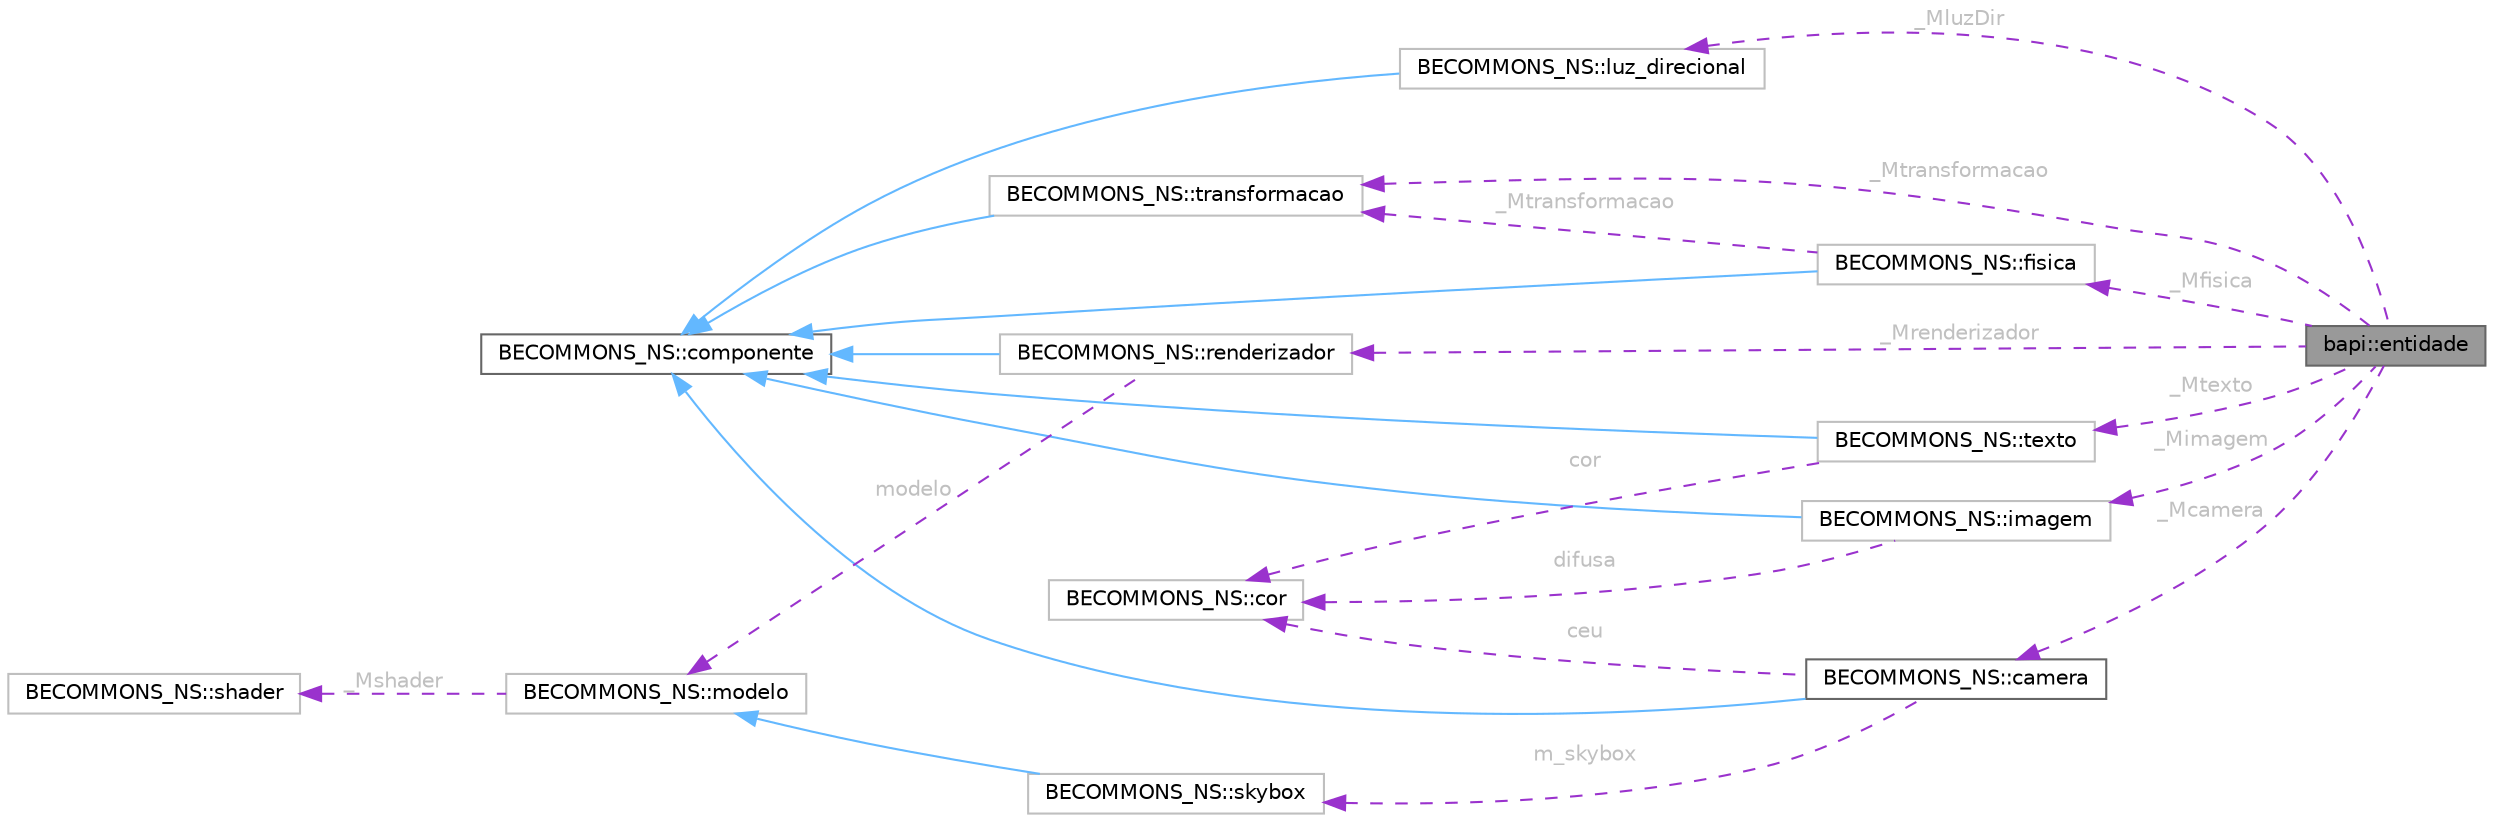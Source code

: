 digraph "bapi::entidade"
{
 // LATEX_PDF_SIZE
  bgcolor="transparent";
  edge [fontname=Helvetica,fontsize=10,labelfontname=Helvetica,labelfontsize=10];
  node [fontname=Helvetica,fontsize=10,shape=box,height=0.2,width=0.4];
  rankdir="LR";
  Node1 [id="Node000001",label="bapi::entidade",height=0.2,width=0.4,color="gray40", fillcolor="grey60", style="filled", fontcolor="black",tooltip=" "];
  Node2 -> Node1 [id="edge1_Node000001_Node000002",dir="back",color="darkorchid3",style="dashed",tooltip=" ",label=" _Mtransformacao",fontcolor="grey" ];
  Node2 [id="Node000002",label="BECOMMONS_NS::transformacao",height=0.2,width=0.4,color="grey75", fillcolor="white", style="filled",URL="$structBECOMMONS__NS_1_1transformacao.html",tooltip=" "];
  Node3 -> Node2 [id="edge2_Node000002_Node000003",dir="back",color="steelblue1",style="solid",tooltip=" "];
  Node3 [id="Node000003",label="BECOMMONS_NS::componente",height=0.2,width=0.4,color="gray40", fillcolor="white", style="filled",URL="$structBECOMMONS__NS_1_1componente.html",tooltip="base para as funcionalidades da engine"];
  Node4 -> Node1 [id="edge3_Node000001_Node000004",dir="back",color="darkorchid3",style="dashed",tooltip=" ",label=" _Mfisica",fontcolor="grey" ];
  Node4 [id="Node000004",label="BECOMMONS_NS::fisica",height=0.2,width=0.4,color="grey75", fillcolor="white", style="filled",URL="$structBECOMMONS__NS_1_1fisica.html",tooltip=" "];
  Node3 -> Node4 [id="edge4_Node000004_Node000003",dir="back",color="steelblue1",style="solid",tooltip=" "];
  Node2 -> Node4 [id="edge5_Node000004_Node000002",dir="back",color="darkorchid3",style="dashed",tooltip=" ",label=" _Mtransformacao",fontcolor="grey" ];
  Node5 -> Node1 [id="edge6_Node000001_Node000005",dir="back",color="darkorchid3",style="dashed",tooltip=" ",label=" _Mcamera",fontcolor="grey" ];
  Node5 [id="Node000005",label="BECOMMONS_NS::camera",height=0.2,width=0.4,color="gray40", fillcolor="white", style="filled",URL="$structBECOMMONS__NS_1_1camera.html",tooltip="componente que facilita a manipuacao da matriz de visualizacao e projeco"];
  Node3 -> Node5 [id="edge7_Node000005_Node000003",dir="back",color="steelblue1",style="solid",tooltip=" "];
  Node6 -> Node5 [id="edge8_Node000005_Node000006",dir="back",color="darkorchid3",style="dashed",tooltip=" ",label=" m_skybox",fontcolor="grey" ];
  Node6 [id="Node000006",label="BECOMMONS_NS::skybox",height=0.2,width=0.4,color="grey75", fillcolor="white", style="filled",URL="$structBECOMMONS__NS_1_1skybox.html",tooltip=" "];
  Node7 -> Node6 [id="edge9_Node000006_Node000007",dir="back",color="steelblue1",style="solid",tooltip=" "];
  Node7 [id="Node000007",label="BECOMMONS_NS::modelo",height=0.2,width=0.4,color="grey75", fillcolor="white", style="filled",URL="$classBECOMMONS__NS_1_1modelo.html",tooltip=" "];
  Node8 -> Node7 [id="edge10_Node000007_Node000008",dir="back",color="darkorchid3",style="dashed",tooltip=" ",label=" _Mshader",fontcolor="grey" ];
  Node8 [id="Node000008",label="BECOMMONS_NS::shader",height=0.2,width=0.4,color="grey75", fillcolor="white", style="filled",URL="$classBECOMMONS__NS_1_1shader.html",tooltip=" "];
  Node9 -> Node5 [id="edge11_Node000005_Node000009",dir="back",color="darkorchid3",style="dashed",tooltip=" ",label=" ceu",fontcolor="grey" ];
  Node9 [id="Node000009",label="BECOMMONS_NS::cor",height=0.2,width=0.4,color="grey75", fillcolor="white", style="filled",URL="$structBECOMMONS__NS_1_1cor.html",tooltip=" "];
  Node10 -> Node1 [id="edge12_Node000001_Node000010",dir="back",color="darkorchid3",style="dashed",tooltip=" ",label=" _Mtexto",fontcolor="grey" ];
  Node10 [id="Node000010",label="BECOMMONS_NS::texto",height=0.2,width=0.4,color="grey75", fillcolor="white", style="filled",URL="$structBECOMMONS__NS_1_1texto.html",tooltip=" "];
  Node3 -> Node10 [id="edge13_Node000010_Node000003",dir="back",color="steelblue1",style="solid",tooltip=" "];
  Node9 -> Node10 [id="edge14_Node000010_Node000009",dir="back",color="darkorchid3",style="dashed",tooltip=" ",label=" cor",fontcolor="grey" ];
  Node11 -> Node1 [id="edge15_Node000001_Node000011",dir="back",color="darkorchid3",style="dashed",tooltip=" ",label=" _Mimagem",fontcolor="grey" ];
  Node11 [id="Node000011",label="BECOMMONS_NS::imagem",height=0.2,width=0.4,color="grey75", fillcolor="white", style="filled",URL="$structBECOMMONS__NS_1_1imagem.html",tooltip=" "];
  Node3 -> Node11 [id="edge16_Node000011_Node000003",dir="back",color="steelblue1",style="solid",tooltip=" "];
  Node9 -> Node11 [id="edge17_Node000011_Node000009",dir="back",color="darkorchid3",style="dashed",tooltip=" ",label=" difusa",fontcolor="grey" ];
  Node12 -> Node1 [id="edge18_Node000001_Node000012",dir="back",color="darkorchid3",style="dashed",tooltip=" ",label=" _MluzDir",fontcolor="grey" ];
  Node12 [id="Node000012",label="BECOMMONS_NS::luz_direcional",height=0.2,width=0.4,color="grey75", fillcolor="white", style="filled",URL="$structBECOMMONS__NS_1_1luz__direcional.html",tooltip=" "];
  Node3 -> Node12 [id="edge19_Node000012_Node000003",dir="back",color="steelblue1",style="solid",tooltip=" "];
  Node13 -> Node1 [id="edge20_Node000001_Node000013",dir="back",color="darkorchid3",style="dashed",tooltip=" ",label=" _Mrenderizador",fontcolor="grey" ];
  Node13 [id="Node000013",label="BECOMMONS_NS::renderizador",height=0.2,width=0.4,color="grey75", fillcolor="white", style="filled",URL="$structBECOMMONS__NS_1_1renderizador.html",tooltip=" "];
  Node3 -> Node13 [id="edge21_Node000013_Node000003",dir="back",color="steelblue1",style="solid",tooltip=" "];
  Node7 -> Node13 [id="edge22_Node000013_Node000007",dir="back",color="darkorchid3",style="dashed",tooltip=" ",label=" modelo",fontcolor="grey" ];
}

